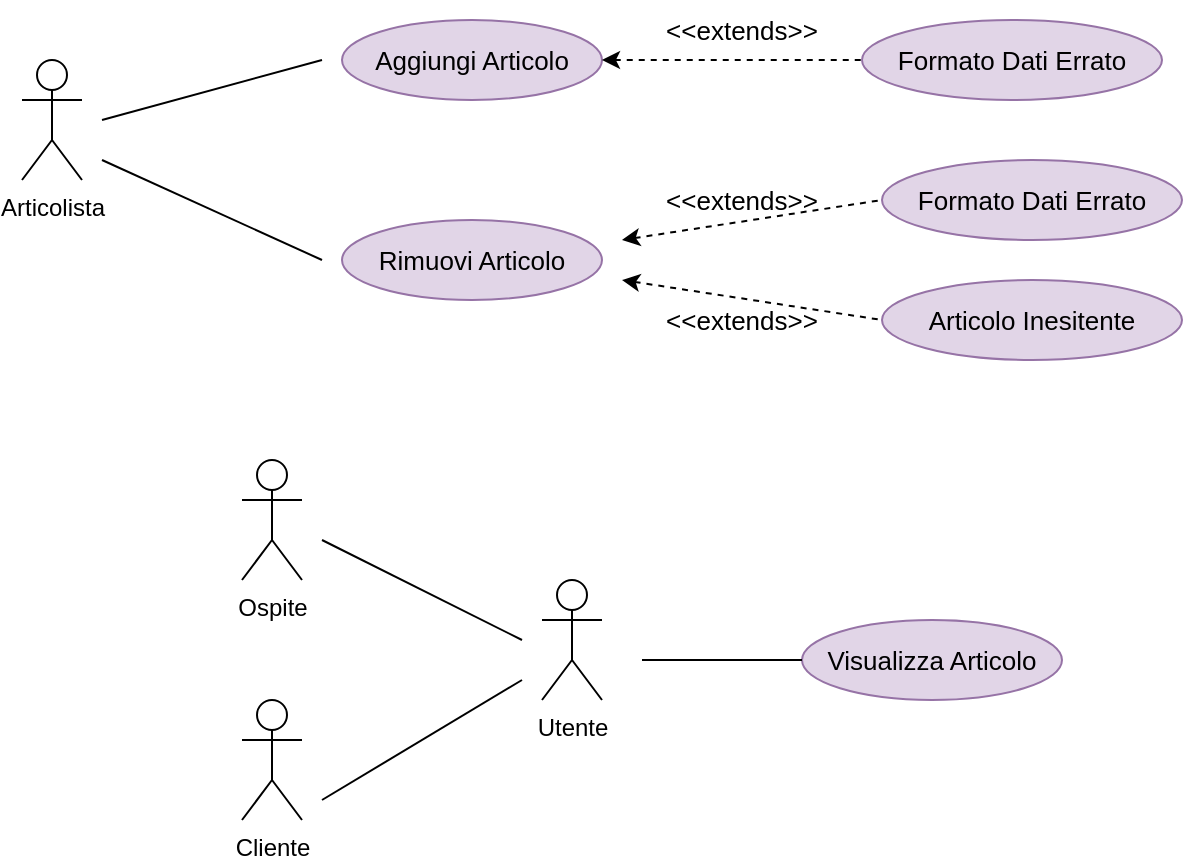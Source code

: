 <mxfile version="15.7.3" type="device"><diagram id="QUO6R3gK-zwHqKsvgLrp" name="Page-1"><mxGraphModel dx="900" dy="1055" grid="1" gridSize="10" guides="1" tooltips="1" connect="1" arrows="1" fold="1" page="1" pageScale="1" pageWidth="827" pageHeight="1169" math="0" shadow="0"><root><mxCell id="0"/><mxCell id="1" parent="0"/><mxCell id="ox6vqYY0fJcBKRALW3oZ-1" value="Ospite" style="shape=umlActor;verticalLabelPosition=bottom;verticalAlign=top;html=1;outlineConnect=0;fillColor=default;strokeColor=default;fontColor=default;" parent="1" vertex="1"><mxGeometry x="670" y="430" width="30" height="60" as="geometry"/></mxCell><mxCell id="ox6vqYY0fJcBKRALW3oZ-2" value="Cliente&lt;br&gt;" style="shape=umlActor;verticalLabelPosition=bottom;verticalAlign=top;html=1;outlineConnect=0;fillColor=default;strokeColor=default;fontColor=default;" parent="1" vertex="1"><mxGeometry x="670" y="550" width="30" height="60" as="geometry"/></mxCell><mxCell id="ox6vqYY0fJcBKRALW3oZ-3" value="Articolista&lt;br&gt;" style="shape=umlActor;verticalLabelPosition=bottom;verticalAlign=top;html=1;outlineConnect=0;" parent="1" vertex="1"><mxGeometry x="560" y="230" width="30" height="60" as="geometry"/></mxCell><mxCell id="ox6vqYY0fJcBKRALW3oZ-4" value="Utente&lt;br&gt;" style="shape=umlActor;verticalLabelPosition=bottom;verticalAlign=top;html=1;outlineConnect=0;fillColor=default;strokeColor=default;fontColor=default;" parent="1" vertex="1"><mxGeometry x="820" y="490" width="30" height="60" as="geometry"/></mxCell><mxCell id="ox6vqYY0fJcBKRALW3oZ-5" value="" style="endArrow=none;html=1;rounded=0;fillColor=default;strokeColor=default;fontColor=default;" parent="1" edge="1"><mxGeometry width="50" height="50" relative="1" as="geometry"><mxPoint x="710" y="600" as="sourcePoint"/><mxPoint x="810" y="540" as="targetPoint"/></mxGeometry></mxCell><mxCell id="ox6vqYY0fJcBKRALW3oZ-6" value="" style="endArrow=none;html=1;rounded=0;fillColor=default;strokeColor=default;fontColor=default;" parent="1" edge="1"><mxGeometry width="50" height="50" relative="1" as="geometry"><mxPoint x="710" y="470" as="sourcePoint"/><mxPoint x="810" y="520" as="targetPoint"/></mxGeometry></mxCell><mxCell id="ox6vqYY0fJcBKRALW3oZ-7" value="&lt;font style=&quot;font-size: 13px&quot;&gt;Visualizza Articolo&lt;/font&gt;" style="ellipse;whiteSpace=wrap;html=1;fillColor=#e1d5e7;strokeColor=#9673a6;" parent="1" vertex="1"><mxGeometry x="950" y="510" width="130" height="40" as="geometry"/></mxCell><mxCell id="ox6vqYY0fJcBKRALW3oZ-8" value="" style="endArrow=none;html=1;rounded=0;fontSize=13;exitX=0;exitY=0.5;exitDx=0;exitDy=0;fillColor=default;strokeColor=default;fontColor=default;" parent="1" source="ox6vqYY0fJcBKRALW3oZ-7" edge="1"><mxGeometry width="50" height="50" relative="1" as="geometry"><mxPoint x="1030" y="600" as="sourcePoint"/><mxPoint x="870" y="530" as="targetPoint"/></mxGeometry></mxCell><mxCell id="ox6vqYY0fJcBKRALW3oZ-9" value="Aggiungi Articolo" style="ellipse;whiteSpace=wrap;html=1;fontSize=13;fillColor=#e1d5e7;strokeColor=#9673a6;fontColor=default;" parent="1" vertex="1"><mxGeometry x="720" y="210" width="130" height="40" as="geometry"/></mxCell><mxCell id="ox6vqYY0fJcBKRALW3oZ-10" value="Rimuovi Articolo" style="ellipse;whiteSpace=wrap;html=1;fontSize=13;fillColor=#e1d5e7;strokeColor=#9673a6;fontColor=default;" parent="1" vertex="1"><mxGeometry x="720" y="310" width="130" height="40" as="geometry"/></mxCell><mxCell id="ox6vqYY0fJcBKRALW3oZ-13" value="" style="endArrow=none;html=1;rounded=0;fontSize=13;strokeColor=default;labelBackgroundColor=default;fontColor=default;" parent="1" edge="1"><mxGeometry width="50" height="50" relative="1" as="geometry"><mxPoint x="600" y="280" as="sourcePoint"/><mxPoint x="710" y="330" as="targetPoint"/></mxGeometry></mxCell><mxCell id="ox6vqYY0fJcBKRALW3oZ-14" value="" style="endArrow=none;html=1;rounded=0;fontSize=13;strokeColor=default;labelBackgroundColor=default;fontColor=default;" parent="1" edge="1"><mxGeometry width="50" height="50" relative="1" as="geometry"><mxPoint x="600" y="260" as="sourcePoint"/><mxPoint x="710" y="230" as="targetPoint"/></mxGeometry></mxCell><mxCell id="ox6vqYY0fJcBKRALW3oZ-15" value="&lt;span&gt;Formato Dati Errato&lt;/span&gt;" style="ellipse;whiteSpace=wrap;html=1;fontSize=13;fillColor=#e1d5e7;strokeColor=#9673a6;fontColor=default;" parent="1" vertex="1"><mxGeometry x="980" y="210" width="150" height="40" as="geometry"/></mxCell><mxCell id="ox6vqYY0fJcBKRALW3oZ-16" value="" style="endArrow=none;dashed=1;html=1;rounded=0;fontSize=13;startArrow=classic;startFill=1;entryX=0;entryY=0.5;entryDx=0;entryDy=0;exitX=1;exitY=0.5;exitDx=0;exitDy=0;" parent="1" source="ox6vqYY0fJcBKRALW3oZ-9" target="ox6vqYY0fJcBKRALW3oZ-15" edge="1"><mxGeometry width="50" height="50" relative="1" as="geometry"><mxPoint x="920" y="590" as="sourcePoint"/><mxPoint x="970" y="540" as="targetPoint"/></mxGeometry></mxCell><mxCell id="ox6vqYY0fJcBKRALW3oZ-17" value="" style="endArrow=none;dashed=1;html=1;rounded=0;fontSize=13;startArrow=classic;startFill=1;entryX=0;entryY=0.5;entryDx=0;entryDy=0;strokeColor=default;labelBackgroundColor=default;fontColor=default;" parent="1" target="ox6vqYY0fJcBKRALW3oZ-18" edge="1"><mxGeometry width="50" height="50" relative="1" as="geometry"><mxPoint x="860" y="320" as="sourcePoint"/><mxPoint x="970" y="620" as="targetPoint"/></mxGeometry></mxCell><mxCell id="ox6vqYY0fJcBKRALW3oZ-18" value="Formato Dati Errato" style="ellipse;whiteSpace=wrap;html=1;fontSize=13;fillColor=#e1d5e7;strokeColor=#9673a6;fontColor=default;" parent="1" vertex="1"><mxGeometry x="990" y="280" width="150" height="40" as="geometry"/></mxCell><mxCell id="ox6vqYY0fJcBKRALW3oZ-22" value="&amp;lt;&amp;lt;extends&amp;gt;&amp;gt;" style="text;html=1;strokeColor=none;fillColor=none;align=center;verticalAlign=middle;whiteSpace=wrap;rounded=0;fontSize=13;fontColor=default;" parent="1" vertex="1"><mxGeometry x="880" y="200" width="80" height="30" as="geometry"/></mxCell><mxCell id="ox6vqYY0fJcBKRALW3oZ-23" value="&amp;lt;&amp;lt;extends&amp;gt;&amp;gt;" style="text;html=1;strokeColor=none;fillColor=none;align=center;verticalAlign=middle;whiteSpace=wrap;rounded=0;fontSize=13;fontColor=default;" parent="1" vertex="1"><mxGeometry x="880" y="285" width="80" height="30" as="geometry"/></mxCell><mxCell id="85CPP_iezcXne3Dmd0ys-2" value="Articolo Inesitente" style="ellipse;whiteSpace=wrap;html=1;fontSize=13;fillColor=#e1d5e7;strokeColor=#9673a6;fontColor=default;" parent="1" vertex="1"><mxGeometry x="990" y="340" width="150" height="40" as="geometry"/></mxCell><mxCell id="85CPP_iezcXne3Dmd0ys-3" value="&amp;lt;&amp;lt;extends&amp;gt;&amp;gt;" style="text;html=1;strokeColor=none;fillColor=none;align=center;verticalAlign=middle;whiteSpace=wrap;rounded=0;fontSize=13;fontColor=default;" parent="1" vertex="1"><mxGeometry x="880" y="345" width="80" height="30" as="geometry"/></mxCell><mxCell id="85CPP_iezcXne3Dmd0ys-4" value="" style="endArrow=none;dashed=1;html=1;rounded=0;fontSize=13;startArrow=classic;startFill=1;entryX=0;entryY=0.5;entryDx=0;entryDy=0;strokeColor=default;labelBackgroundColor=default;fontColor=default;" parent="1" target="85CPP_iezcXne3Dmd0ys-2" edge="1"><mxGeometry width="50" height="50" relative="1" as="geometry"><mxPoint x="860" y="340" as="sourcePoint"/><mxPoint x="970" y="680" as="targetPoint"/></mxGeometry></mxCell></root></mxGraphModel></diagram></mxfile>